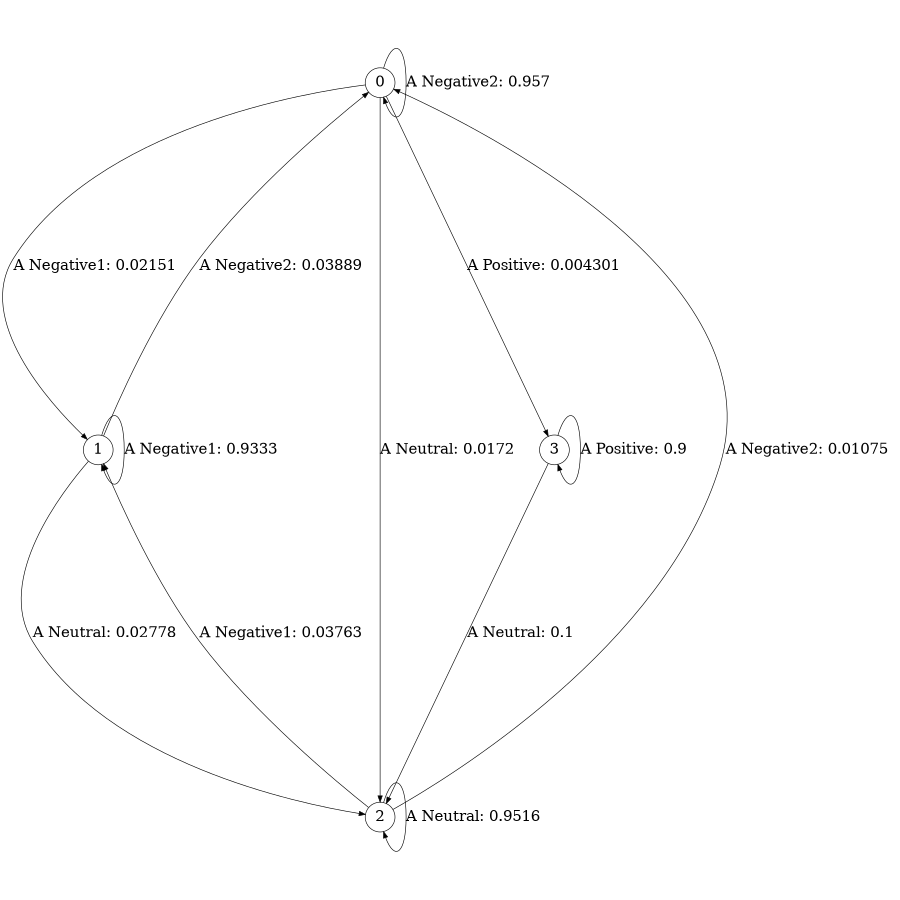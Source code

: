 digraph r23_cssr {
size = "6,8.5";
ratio = "fill";
node [shape = circle];
node [fontsize = 24];
edge [fontsize = 24];
0 -> 0 [label = "A Negative2: 0.957    "];
0 -> 1 [label = "A Negative1: 0.02151  "];
0 -> 2 [label = "A Neutral: 0.0172   "];
0 -> 3 [label = "A Positive: 0.004301  "];
1 -> 0 [label = "A Negative2: 0.03889  "];
1 -> 1 [label = "A Negative1: 0.9333   "];
1 -> 2 [label = "A Neutral: 0.02778  "];
2 -> 0 [label = "A Negative2: 0.01075  "];
2 -> 1 [label = "A Negative1: 0.03763  "];
2 -> 2 [label = "A Neutral: 0.9516   "];
3 -> 2 [label = "A Neutral: 0.1      "];
3 -> 3 [label = "A Positive: 0.9      "];
} 
